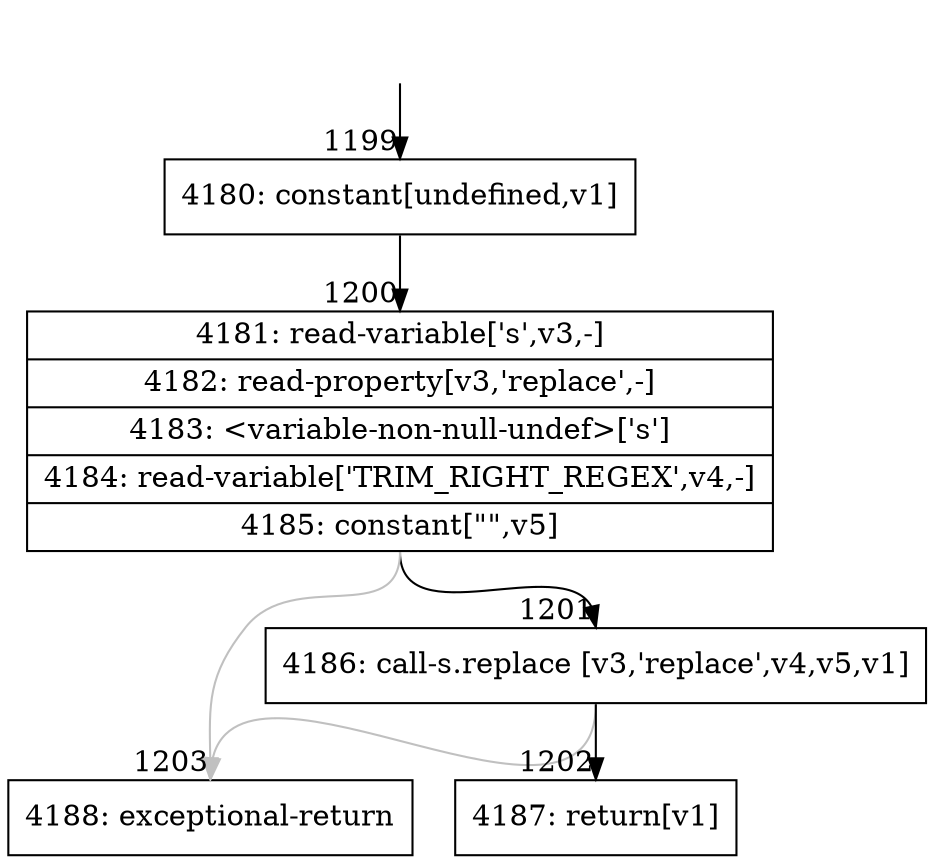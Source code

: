 digraph {
rankdir="TD"
BB_entry65[shape=none,label=""];
BB_entry65 -> BB1199 [tailport=s, headport=n, headlabel="    1199"]
BB1199 [shape=record label="{4180: constant[undefined,v1]}" ] 
BB1199 -> BB1200 [tailport=s, headport=n, headlabel="      1200"]
BB1200 [shape=record label="{4181: read-variable['s',v3,-]|4182: read-property[v3,'replace',-]|4183: \<variable-non-null-undef\>['s']|4184: read-variable['TRIM_RIGHT_REGEX',v4,-]|4185: constant[\"\",v5]}" ] 
BB1200 -> BB1201 [tailport=s, headport=n, headlabel="      1201"]
BB1200 -> BB1203 [tailport=s, headport=n, color=gray, headlabel="      1203"]
BB1201 [shape=record label="{4186: call-s.replace [v3,'replace',v4,v5,v1]}" ] 
BB1201 -> BB1202 [tailport=s, headport=n, headlabel="      1202"]
BB1201 -> BB1203 [tailport=s, headport=n, color=gray]
BB1202 [shape=record label="{4187: return[v1]}" ] 
BB1203 [shape=record label="{4188: exceptional-return}" ] 
//#$~ 1896
}
